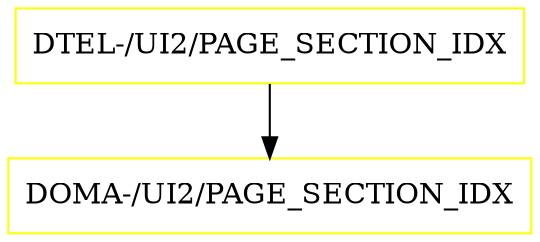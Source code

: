 digraph G {
  "DTEL-/UI2/PAGE_SECTION_IDX" [shape=box,color=yellow];
  "DOMA-/UI2/PAGE_SECTION_IDX" [shape=box,color=yellow,URL="./DOMA_%23UI2%23PAGE_SECTION_IDX.html"];
  "DTEL-/UI2/PAGE_SECTION_IDX" -> "DOMA-/UI2/PAGE_SECTION_IDX";
}
